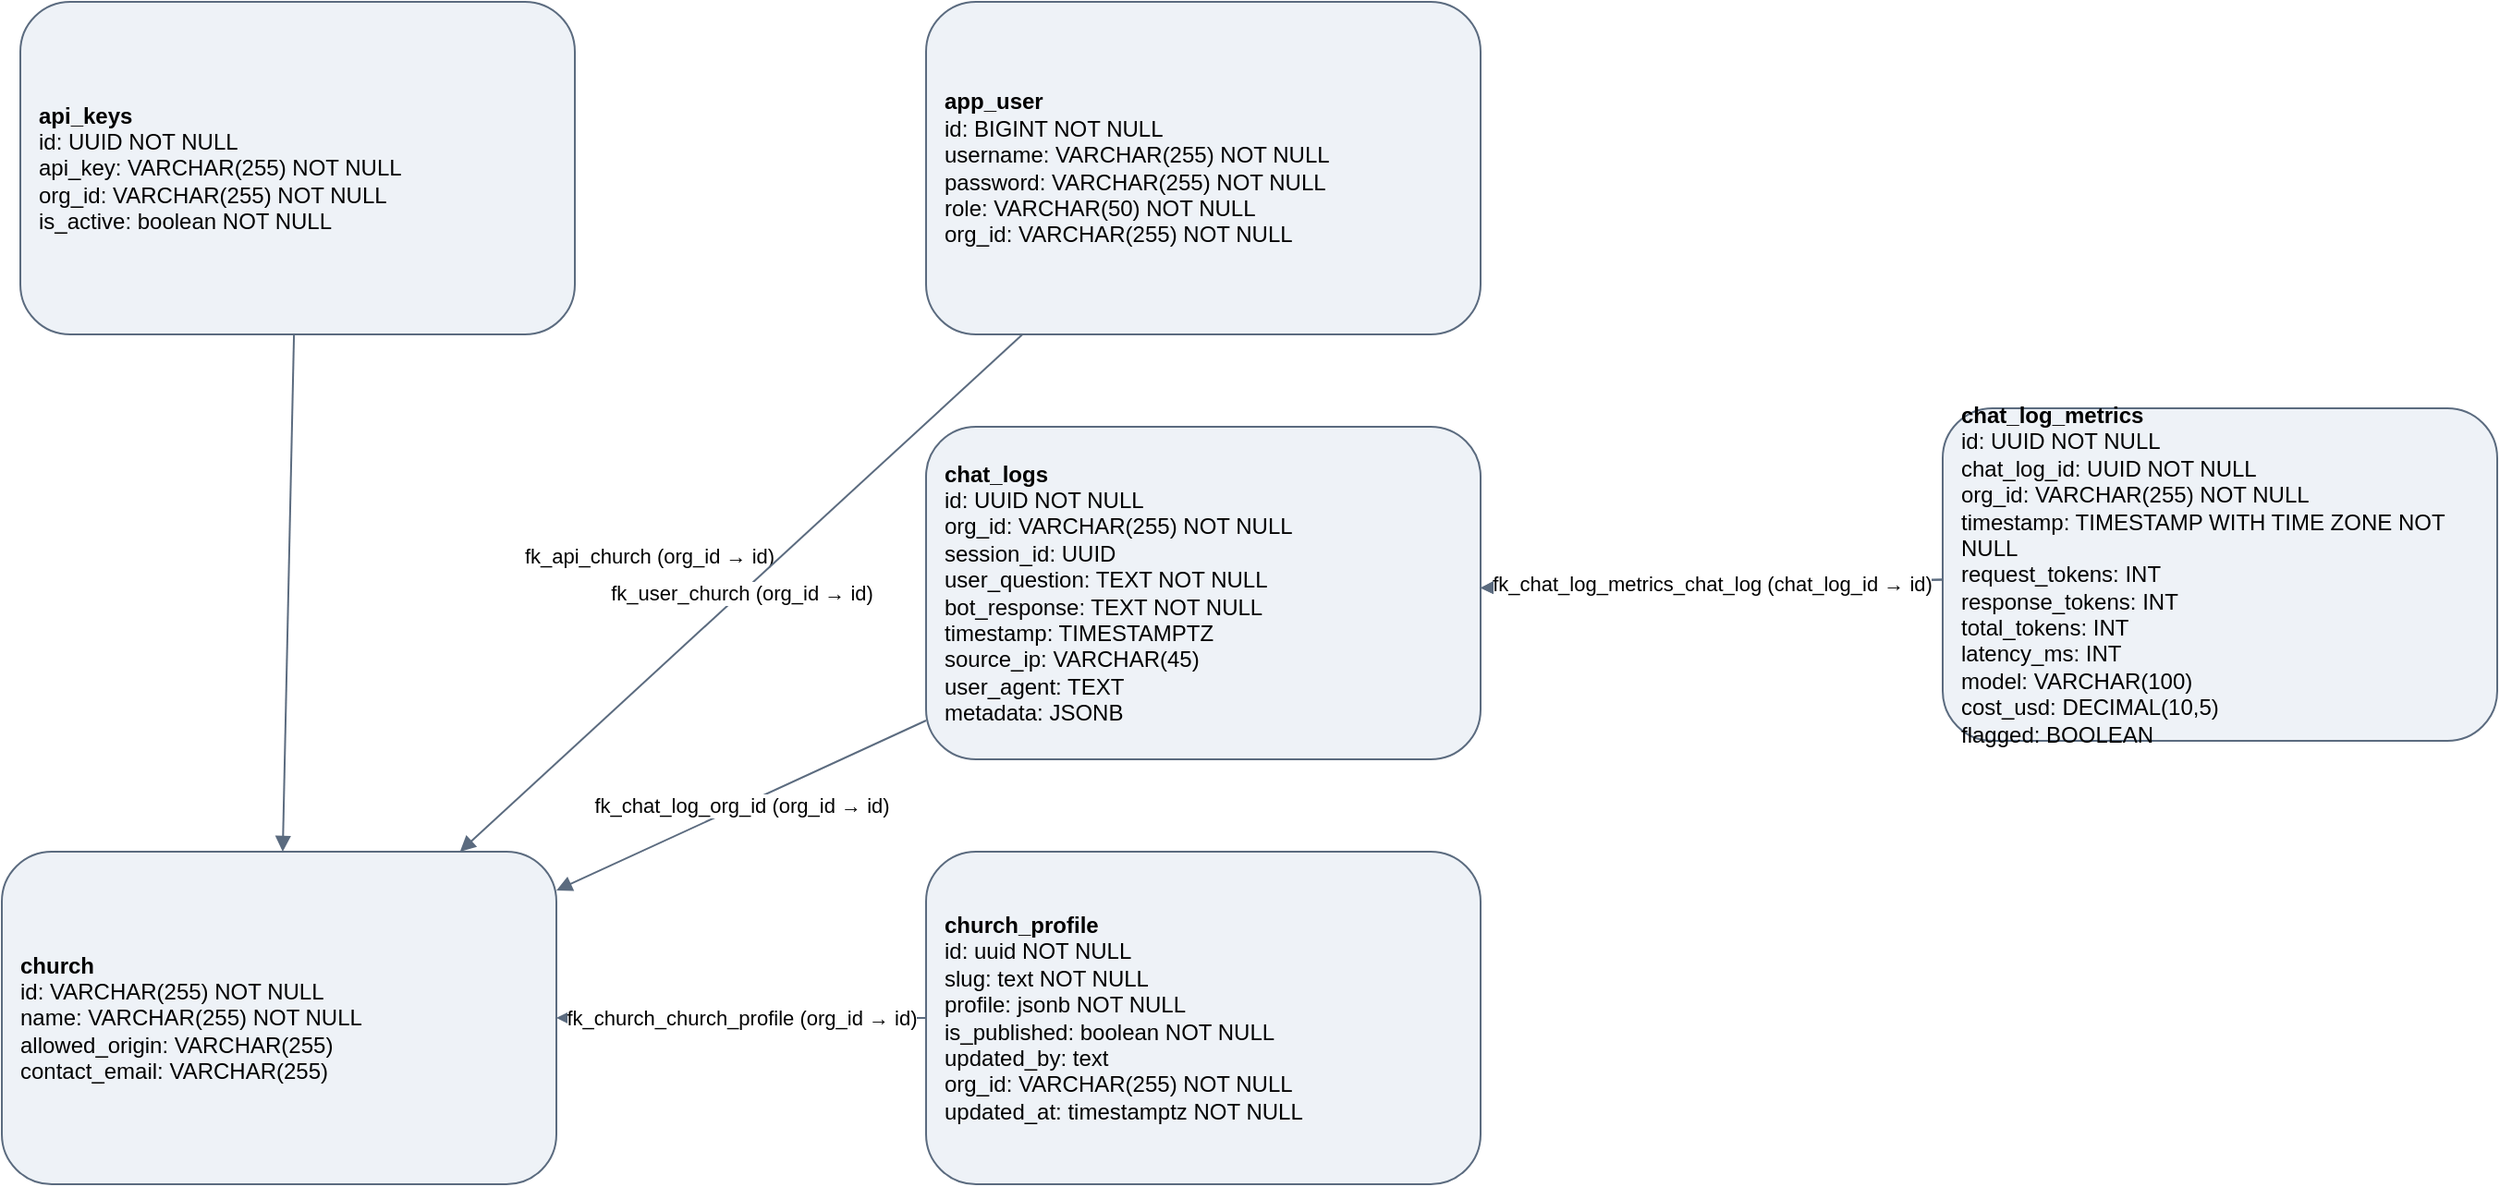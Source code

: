 <mxfile version="28.0.9">
  <diagram name="ChapelChat DB (4 files)" id="0">
    <mxGraphModel dx="1426" dy="809" grid="1" gridSize="10" guides="1" tooltips="1" connect="1" arrows="1" fold="1" page="1" pageScale="1" pageWidth="1920" pageHeight="1080" math="0" shadow="0">
      <root>
        <mxCell id="0" />
        <mxCell id="1" parent="0" />
        <mxCell id="n2" value="&lt;b&gt;api_keys&lt;/b&gt;&lt;br/&gt;id: UUID NOT NULL&lt;br/&gt;api_key: VARCHAR(255) NOT NULL&lt;br/&gt;org_id: VARCHAR(255) NOT NULL&lt;br/&gt;is_active: boolean NOT NULL" style="rounded=1;whiteSpace=wrap;html=1;fontSize=12;align=left;spacingLeft=8;strokeColor=#5B6B7F;fillColor=#EEF2F7;" parent="1" vertex="1">
          <mxGeometry x="50" y="20" width="300" height="180" as="geometry" />
        </mxCell>
        <mxCell id="n3" value="&lt;b&gt;app_user&lt;/b&gt;&lt;br/&gt;id: BIGINT NOT NULL&lt;br/&gt;username: VARCHAR(255) NOT NULL&lt;br/&gt;password: VARCHAR(255) NOT NULL&lt;br/&gt;role: VARCHAR(50) NOT NULL&lt;br/&gt;org_id: VARCHAR(255) NOT NULL" style="rounded=1;whiteSpace=wrap;html=1;fontSize=12;align=left;spacingLeft=8;strokeColor=#5B6B7F;fillColor=#EEF2F7;" parent="1" vertex="1">
          <mxGeometry x="540" y="20" width="300" height="180" as="geometry" />
        </mxCell>
        <mxCell id="n4" value="&lt;b&gt;chat_log_metrics&lt;/b&gt;&lt;br/&gt;id: UUID NOT NULL&lt;br/&gt;chat_log_id: UUID NOT NULL&lt;br/&gt;org_id: VARCHAR(255) NOT NULL&lt;br/&gt;timestamp: TIMESTAMP WITH TIME ZONE NOT NULL&lt;br/&gt;request_tokens: INT&lt;br/&gt;response_tokens: INT&lt;br/&gt;total_tokens: INT&lt;br/&gt;latency_ms: INT&lt;br/&gt;model: VARCHAR(100)&lt;br/&gt;cost_usd: DECIMAL(10,5)&lt;br/&gt;flagged: BOOLEAN" style="rounded=1;whiteSpace=wrap;html=1;fontSize=12;align=left;spacingLeft=8;strokeColor=#5B6B7F;fillColor=#EEF2F7;" parent="1" vertex="1">
          <mxGeometry x="1090" y="240" width="300" height="180" as="geometry" />
        </mxCell>
        <mxCell id="n5" value="&lt;b&gt;chat_logs&lt;/b&gt;&lt;br/&gt;id: UUID NOT NULL&lt;br/&gt;org_id: VARCHAR(255) NOT NULL&lt;br/&gt;session_id: UUID&lt;br/&gt;user_question: TEXT NOT NULL&lt;br/&gt;bot_response: TEXT NOT NULL&lt;br/&gt;timestamp: TIMESTAMPTZ&lt;br/&gt;source_ip: VARCHAR(45)&lt;br/&gt;user_agent: TEXT&lt;br/&gt;metadata: JSONB" style="rounded=1;whiteSpace=wrap;html=1;fontSize=12;align=left;spacingLeft=8;strokeColor=#5B6B7F;fillColor=#EEF2F7;" parent="1" vertex="1">
          <mxGeometry x="540" y="250" width="300" height="180" as="geometry" />
        </mxCell>
        <mxCell id="n6" value="&lt;b&gt;church&lt;/b&gt;&lt;br/&gt;id: VARCHAR(255) NOT NULL&lt;br/&gt;name: VARCHAR(255) NOT NULL&lt;br/&gt;allowed_origin: VARCHAR(255)&lt;br/&gt;contact_email: VARCHAR(255)" style="rounded=1;whiteSpace=wrap;html=1;fontSize=12;align=left;spacingLeft=8;strokeColor=#5B6B7F;fillColor=#EEF2F7;" parent="1" vertex="1">
          <mxGeometry x="40" y="480" width="300" height="180" as="geometry" />
        </mxCell>
        <mxCell id="n7" value="&lt;b&gt;church_profile&lt;/b&gt;&lt;br/&gt;id: uuid NOT NULL&lt;br/&gt;slug: text NOT NULL&lt;br/&gt;profile: jsonb NOT NULL&lt;br/&gt;is_published: boolean NOT NULL&lt;br/&gt;updated_by: text&lt;br/&gt;org_id: VARCHAR(255) NOT NULL&lt;br/&gt;updated_at: timestamptz NOT NULL" style="rounded=1;whiteSpace=wrap;html=1;fontSize=12;align=left;spacingLeft=8;strokeColor=#5B6B7F;fillColor=#EEF2F7;" parent="1" vertex="1">
          <mxGeometry x="540" y="480" width="300" height="180" as="geometry" />
        </mxCell>
        <mxCell id="e1" value="fk_api_church (org_id → id)" style="endArrow=block;endFill=1;html=1;strokeColor=#5B6B7F;" parent="1" source="n2" target="n6" edge="1">
          <mxGeometry x="-0.173" y="195" relative="1" as="geometry">
            <mxPoint as="offset" />
          </mxGeometry>
        </mxCell>
        <mxCell id="e2" value="fk_user_church (org_id → id)" style="endArrow=block;endFill=1;html=1;strokeColor=#5B6B7F;" parent="1" source="n3" target="n6" edge="1">
          <mxGeometry relative="1" as="geometry" />
        </mxCell>
        <mxCell id="e3" value="fk_chat_log_org_id (org_id → id)" style="endArrow=block;endFill=1;html=1;strokeColor=#5B6B7F;" parent="1" source="n5" target="n6" edge="1">
          <mxGeometry relative="1" as="geometry" />
        </mxCell>
        <mxCell id="e4" value="fk_chat_log_metrics_chat_log (chat_log_id → id)" style="endArrow=block;endFill=1;html=1;strokeColor=#5B6B7F;" parent="1" source="n4" target="n5" edge="1">
          <mxGeometry relative="1" as="geometry" />
        </mxCell>
        <mxCell id="e5" value="fk_chat_log_metrics_chat_log (chat_log_id → id)" style="endArrow=block;endFill=1;html=1;strokeColor=#5B6B7F;" parent="1" source="n4" target="n5" edge="1">
          <mxGeometry relative="1" as="geometry" />
        </mxCell>
        <mxCell id="e6" value="fk_church_church_profile (org_id → id)" style="endArrow=block;endFill=1;html=1;strokeColor=#5B6B7F;" parent="1" source="n7" target="n6" edge="1">
          <mxGeometry relative="1" as="geometry" />
        </mxCell>
      </root>
    </mxGraphModel>
  </diagram>
</mxfile>
